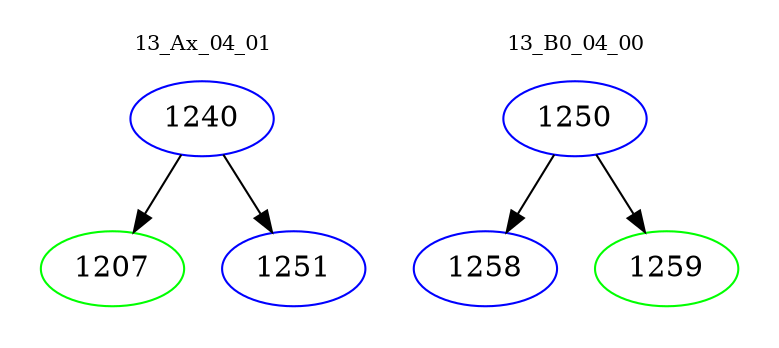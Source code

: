 digraph{
subgraph cluster_0 {
color = white
label = "13_Ax_04_01";
fontsize=10;
T0_1240 [label="1240", color="blue"]
T0_1240 -> T0_1207 [color="black"]
T0_1207 [label="1207", color="green"]
T0_1240 -> T0_1251 [color="black"]
T0_1251 [label="1251", color="blue"]
}
subgraph cluster_1 {
color = white
label = "13_B0_04_00";
fontsize=10;
T1_1250 [label="1250", color="blue"]
T1_1250 -> T1_1258 [color="black"]
T1_1258 [label="1258", color="blue"]
T1_1250 -> T1_1259 [color="black"]
T1_1259 [label="1259", color="green"]
}
}
